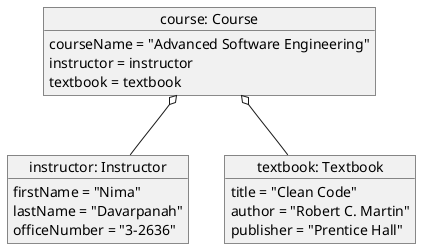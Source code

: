 @startuml
'https://plantuml.com/object-diagram

object "course: Course" as course{
    courseName = "Advanced Software Engineering"
    instructor = instructor
    textbook = textbook
}

object "instructor: Instructor" as instructor {
    firstName = "Nima"
    lastName = "Davarpanah"
    officeNumber = "3-2636"
}

object "textbook: Textbook" as textbook {
    title = "Clean Code"
    author = "Robert C. Martin"
    publisher = "Prentice Hall"
}

course o-- instructor
course o-- textbook

@enduml
